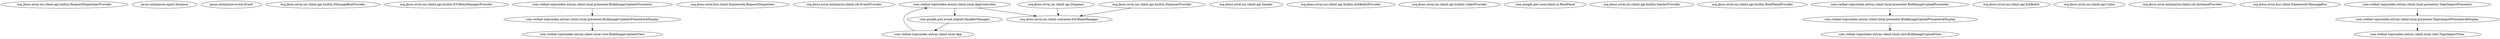 //
// Generated IOC bean dependency graph in GraphViz DOT format.
//

digraph g {
  "org.jboss.errai.ioc.client.api.builtin.RequestDispatcherProvider"
  "javax.enterprise.inject.Instance"
  "javax.enterprise.event.Event"
  "org.jboss.errai.ioc.client.api.builtin.MessageBusProvider"
  "org.jboss.errai.ioc.client.api.builtin.IOCBeanManagerProvider"
  "com.redhat.topicindex.extras.client.local.view.BulkImageUpdaterView"
  "com.redhat.topicindex.extras.client.local.presenter.BulkImageUpdaterPresenter$Display" -> "com.redhat.topicindex.extras.client.local.view.BulkImageUpdaterView"
  "com.redhat.topicindex.extras.client.local.presenter.BulkImageUpdaterPresenter" -> "com.redhat.topicindex.extras.client.local.presenter.BulkImageUpdaterPresenter$Display"
  "org.jboss.errai.bus.client.framework.RequestDispatcher"
  "org.jboss.errai.enterprise.client.cdi.EventProvider"
  "org.jboss.errai.ioc.client.container.IOCBeanManager"
  "com.google.gwt.event.shared.HandlerManager" -> "com.redhat.topicindex.extras.client.local.App"
  "com.redhat.topicindex.extras.client.local.App" -> "com.redhat.topicindex.extras.client.local.AppController"
  "com.redhat.topicindex.extras.client.local.AppController" -> "org.jboss.errai.ioc.client.container.IOCBeanManager"
  "com.redhat.topicindex.extras.client.local.AppController" -> "com.google.gwt.event.shared.HandlerManager"
  "org.jboss.errai.ioc.client.api.Sender"
  "org.jboss.errai.ioc.client.api.builtin.InitBallotProvider"
  "org.jboss.errai.ioc.client.api.builtin.CallerProvider"
  "com.google.gwt.user.client.ui.RootPanel"
  "org.jboss.errai.ioc.client.api.builtin.SenderProvider"
  "org.jboss.errai.ioc.client.api.builtin.RootPanelProvider"
  "com.redhat.topicindex.extras.client.local.view.BulkImageUploadView"
  "com.redhat.topicindex.extras.client.local.presenter.BulkImageUploadPresenter$Display" -> "com.redhat.topicindex.extras.client.local.view.BulkImageUploadView"
  "com.redhat.topicindex.extras.client.local.presenter.BulkImageUploadPresenter" -> "com.redhat.topicindex.extras.client.local.presenter.BulkImageUploadPresenter$Display"
  "org.jboss.errai.ioc.client.api.InitBallot"
  "org.jboss.errai.ioc.client.api.Caller"
  "org.jboss.errai.enterprise.client.cdi.InstanceProvider"
  "org.jboss.errai.bus.client.framework.MessageBus"
  "org.jboss.errai.ioc.client.api.Disposer" -> "org.jboss.errai.ioc.client.container.IOCBeanManager"
  "org.jboss.errai.ioc.client.api.builtin.DisposerProvider" -> "org.jboss.errai.ioc.client.container.IOCBeanManager"
  "com.redhat.topicindex.extras.client.local.view.TopicImportView"
  "com.redhat.topicindex.extras.client.local.presenter.TopicImportPresenter$Display" -> "com.redhat.topicindex.extras.client.local.view.TopicImportView"
  "com.redhat.topicindex.extras.client.local.presenter.TopicImportPresenter" -> "com.redhat.topicindex.extras.client.local.presenter.TopicImportPresenter$Display"
}